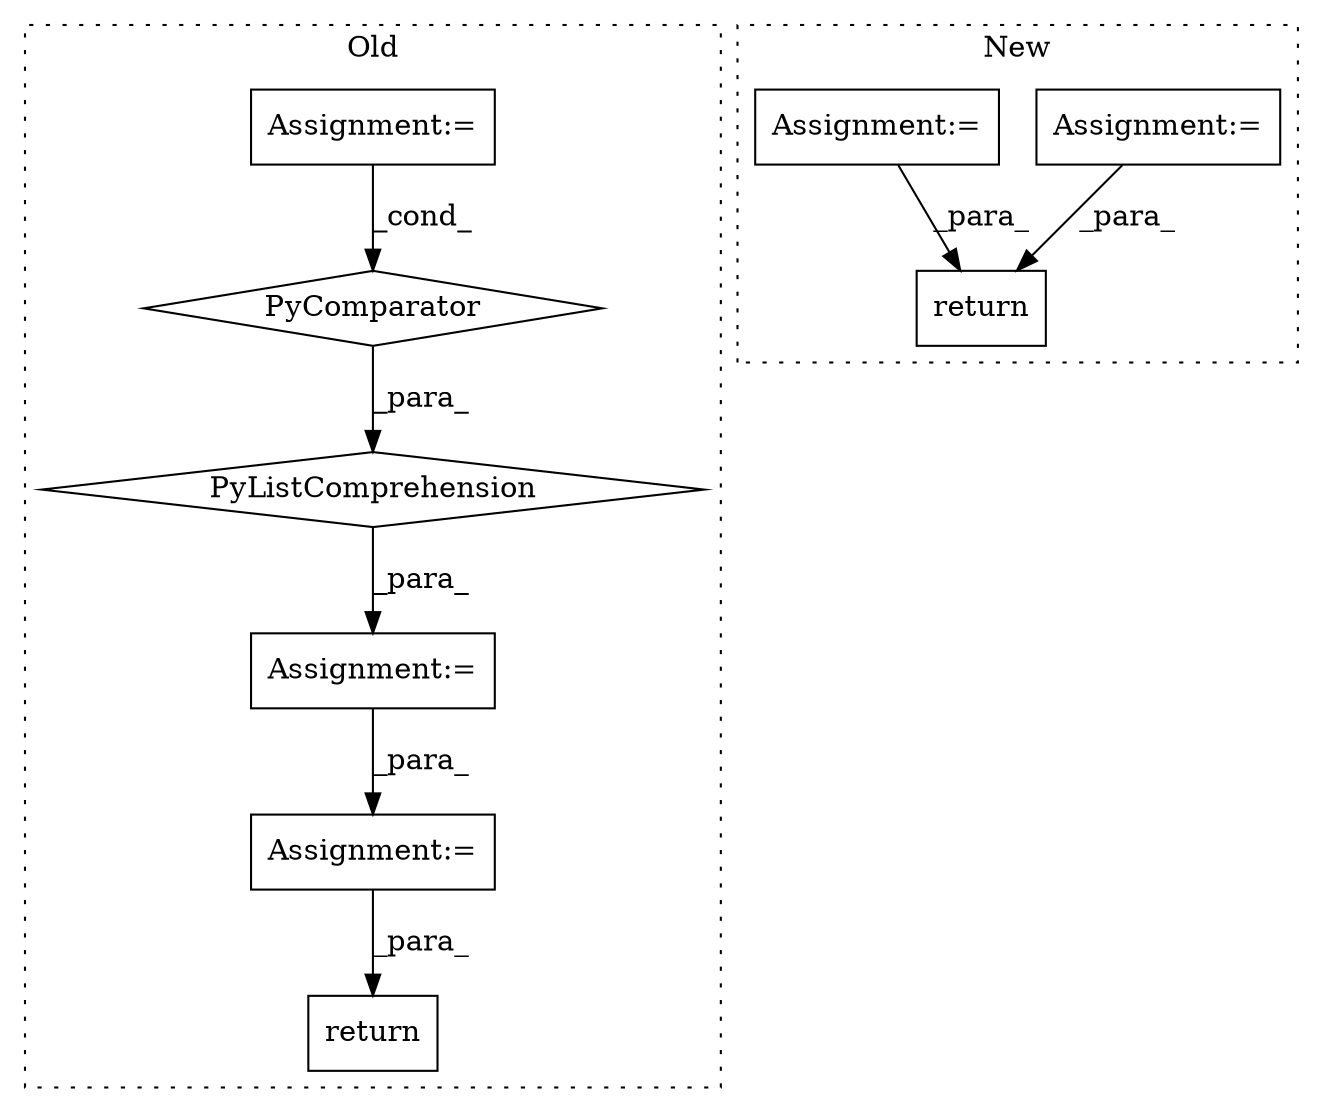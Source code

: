 digraph G {
subgraph cluster0 {
1 [label="PyComparator" a="113" s="2491" l="17" shape="diamond"];
3 [label="Assignment:=" a="7" s="2328" l="1" shape="box"];
4 [label="return" a="41" s="2631" l="7" shape="box"];
5 [label="PyListComprehension" a="109" s="2413" l="103" shape="diamond"];
7 [label="Assignment:=" a="7" s="2520" l="12" shape="box"];
9 [label="Assignment:=" a="7" s="2374" l="1" shape="box"];
label = "Old";
style="dotted";
}
subgraph cluster1 {
2 [label="return" a="41" s="2768" l="7" shape="box"];
6 [label="Assignment:=" a="7" s="2672" l="46" shape="box"];
8 [label="Assignment:=" a="7" s="2455" l="1" shape="box"];
label = "New";
style="dotted";
}
1 -> 5 [label="_para_"];
3 -> 1 [label="_cond_"];
5 -> 9 [label="_para_"];
6 -> 2 [label="_para_"];
7 -> 4 [label="_para_"];
8 -> 2 [label="_para_"];
9 -> 7 [label="_para_"];
}